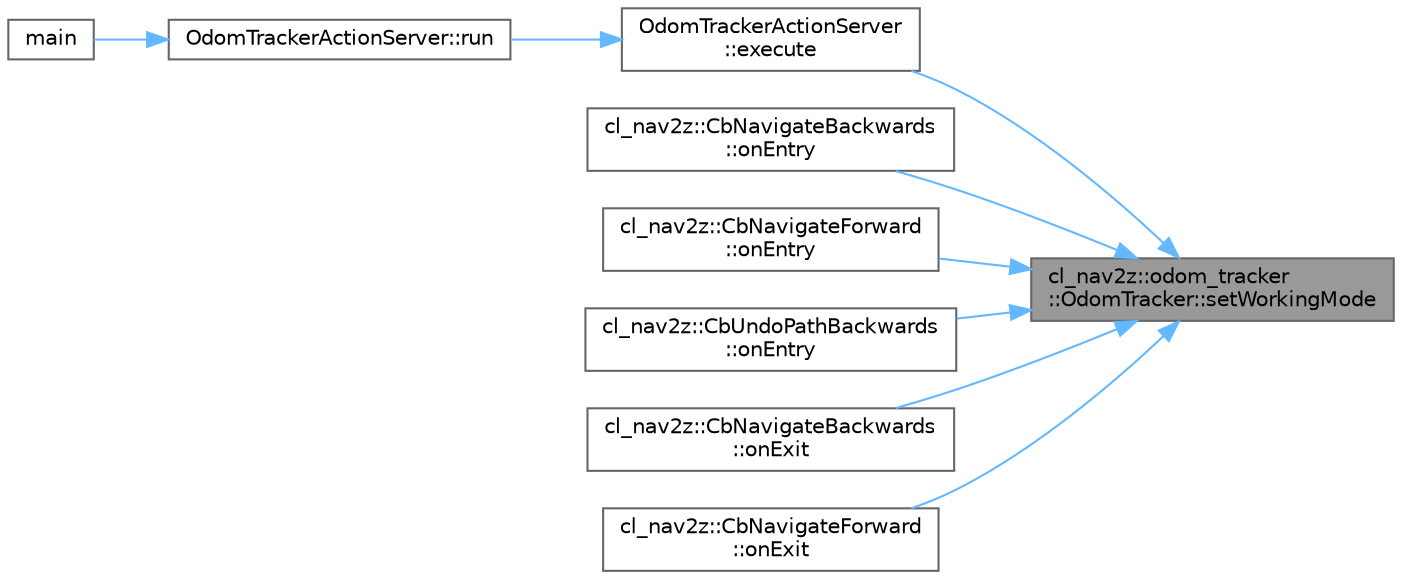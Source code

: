 digraph "cl_nav2z::odom_tracker::OdomTracker::setWorkingMode"
{
 // LATEX_PDF_SIZE
  bgcolor="transparent";
  edge [fontname=Helvetica,fontsize=10,labelfontname=Helvetica,labelfontsize=10];
  node [fontname=Helvetica,fontsize=10,shape=box,height=0.2,width=0.4];
  rankdir="RL";
  Node1 [label="cl_nav2z::odom_tracker\l::OdomTracker::setWorkingMode",height=0.2,width=0.4,color="gray40", fillcolor="grey60", style="filled", fontcolor="black",tooltip=" "];
  Node1 -> Node2 [dir="back",color="steelblue1",style="solid"];
  Node2 [label="OdomTrackerActionServer\l::execute",height=0.2,width=0.4,color="grey40", fillcolor="white", style="filled",URL="$classOdomTrackerActionServer.html#afa69287377bb2a12c5346cbe8d68cb04",tooltip=" "];
  Node2 -> Node3 [dir="back",color="steelblue1",style="solid"];
  Node3 [label="OdomTrackerActionServer::run",height=0.2,width=0.4,color="grey40", fillcolor="white", style="filled",URL="$classOdomTrackerActionServer.html#a8ab6984c7383949a048d72437e9f79d3",tooltip=" "];
  Node3 -> Node4 [dir="back",color="steelblue1",style="solid"];
  Node4 [label="main",height=0.2,width=0.4,color="grey40", fillcolor="white", style="filled",URL="$odom__tracker__node_8cpp.html#a3c04138a5bfe5d72780bb7e82a18e627",tooltip=" "];
  Node1 -> Node5 [dir="back",color="steelblue1",style="solid"];
  Node5 [label="cl_nav2z::CbNavigateBackwards\l::onEntry",height=0.2,width=0.4,color="grey40", fillcolor="white", style="filled",URL="$classcl__nav2z_1_1CbNavigateBackwards.html#acef8d8088ab7c70d8cbdcbecbaae8f80",tooltip=" "];
  Node1 -> Node6 [dir="back",color="steelblue1",style="solid"];
  Node6 [label="cl_nav2z::CbNavigateForward\l::onEntry",height=0.2,width=0.4,color="grey40", fillcolor="white", style="filled",URL="$classcl__nav2z_1_1CbNavigateForward.html#ae56089851b4128ca0adeeb3c885770cf",tooltip=" "];
  Node1 -> Node7 [dir="back",color="steelblue1",style="solid"];
  Node7 [label="cl_nav2z::CbUndoPathBackwards\l::onEntry",height=0.2,width=0.4,color="grey40", fillcolor="white", style="filled",URL="$classcl__nav2z_1_1CbUndoPathBackwards.html#a91ca11650da3d18f9815794613f95644",tooltip=" "];
  Node1 -> Node8 [dir="back",color="steelblue1",style="solid"];
  Node8 [label="cl_nav2z::CbNavigateBackwards\l::onExit",height=0.2,width=0.4,color="grey40", fillcolor="white", style="filled",URL="$classcl__nav2z_1_1CbNavigateBackwards.html#aeda8a75c8bc4450dd9f19165f0591246",tooltip=" "];
  Node1 -> Node9 [dir="back",color="steelblue1",style="solid"];
  Node9 [label="cl_nav2z::CbNavigateForward\l::onExit",height=0.2,width=0.4,color="grey40", fillcolor="white", style="filled",URL="$classcl__nav2z_1_1CbNavigateForward.html#a2d27b258be38cf8755e6737e7d5b81a7",tooltip=" "];
}
